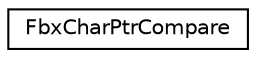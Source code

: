 digraph "クラス階層図"
{
  edge [fontname="Helvetica",fontsize="10",labelfontname="Helvetica",labelfontsize="10"];
  node [fontname="Helvetica",fontsize="10",shape=record];
  rankdir="LR";
  Node0 [label="FbxCharPtrCompare",height=0.2,width=0.4,color="black", fillcolor="white", style="filled",URL="$struct_fbx_char_ptr_compare.html",tooltip="Functor to compare \"C\" strings "];
}
